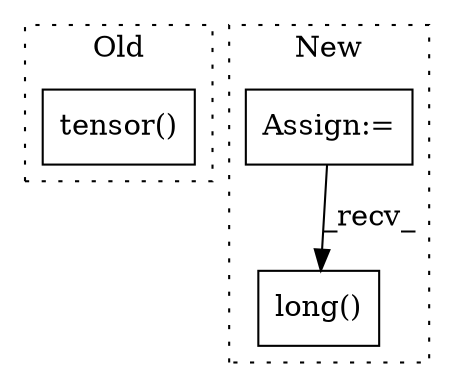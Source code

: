 digraph G {
subgraph cluster0 {
1 [label="tensor()" a="75" s="2333,2356" l="13,1" shape="box"];
label = "Old";
style="dotted";
}
subgraph cluster1 {
2 [label="long()" a="75" s="2786" l="33" shape="box"];
3 [label="Assign:=" a="68" s="2701" l="3" shape="box"];
label = "New";
style="dotted";
}
3 -> 2 [label="_recv_"];
}